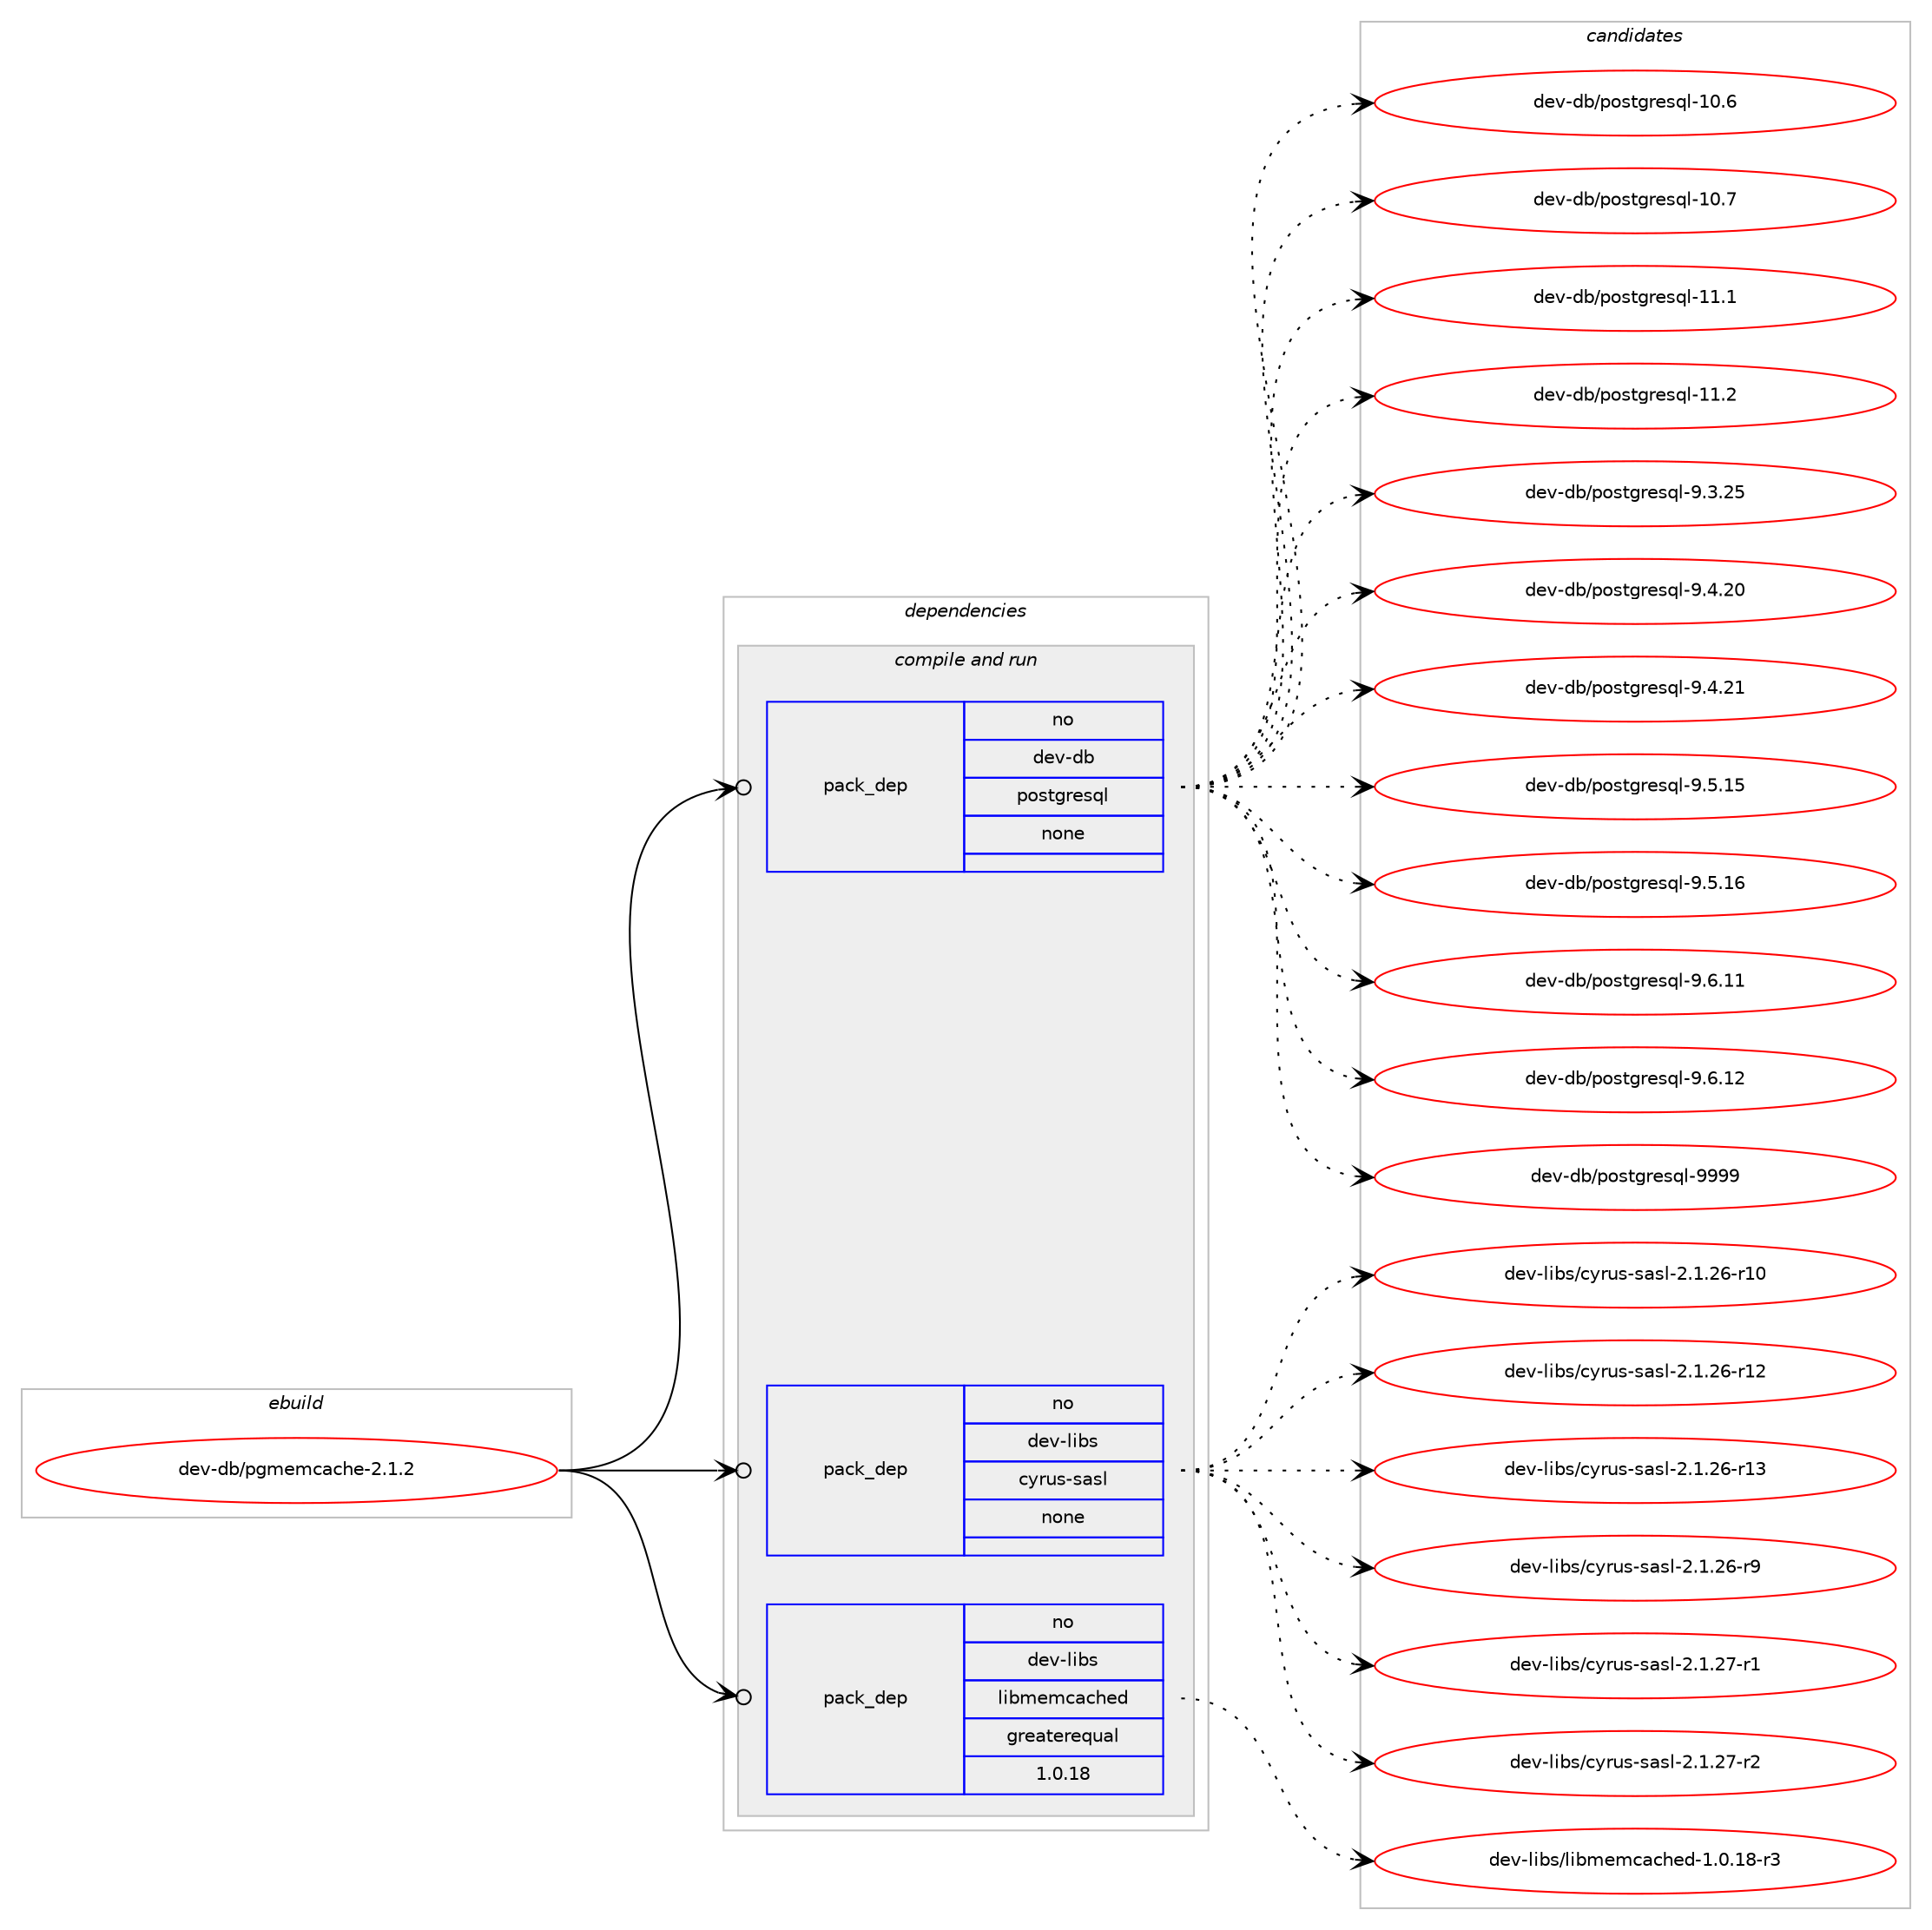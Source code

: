 digraph prolog {

# *************
# Graph options
# *************

newrank=true;
concentrate=true;
compound=true;
graph [rankdir=LR,fontname=Helvetica,fontsize=10,ranksep=1.5];#, ranksep=2.5, nodesep=0.2];
edge  [arrowhead=vee];
node  [fontname=Helvetica,fontsize=10];

# **********
# The ebuild
# **********

subgraph cluster_leftcol {
color=gray;
rank=same;
label=<<i>ebuild</i>>;
id [label="dev-db/pgmemcache-2.1.2", color=red, width=4, href="../dev-db/pgmemcache-2.1.2.svg"];
}

# ****************
# The dependencies
# ****************

subgraph cluster_midcol {
color=gray;
label=<<i>dependencies</i>>;
subgraph cluster_compile {
fillcolor="#eeeeee";
style=filled;
label=<<i>compile</i>>;
}
subgraph cluster_compileandrun {
fillcolor="#eeeeee";
style=filled;
label=<<i>compile and run</i>>;
subgraph pack942959 {
dependency1321445 [label=<<TABLE BORDER="0" CELLBORDER="1" CELLSPACING="0" CELLPADDING="4" WIDTH="220"><TR><TD ROWSPAN="6" CELLPADDING="30">pack_dep</TD></TR><TR><TD WIDTH="110">no</TD></TR><TR><TD>dev-db</TD></TR><TR><TD>postgresql</TD></TR><TR><TD>none</TD></TR><TR><TD></TD></TR></TABLE>>, shape=none, color=blue];
}
id:e -> dependency1321445:w [weight=20,style="solid",arrowhead="odotvee"];
subgraph pack942960 {
dependency1321446 [label=<<TABLE BORDER="0" CELLBORDER="1" CELLSPACING="0" CELLPADDING="4" WIDTH="220"><TR><TD ROWSPAN="6" CELLPADDING="30">pack_dep</TD></TR><TR><TD WIDTH="110">no</TD></TR><TR><TD>dev-libs</TD></TR><TR><TD>cyrus-sasl</TD></TR><TR><TD>none</TD></TR><TR><TD></TD></TR></TABLE>>, shape=none, color=blue];
}
id:e -> dependency1321446:w [weight=20,style="solid",arrowhead="odotvee"];
subgraph pack942961 {
dependency1321447 [label=<<TABLE BORDER="0" CELLBORDER="1" CELLSPACING="0" CELLPADDING="4" WIDTH="220"><TR><TD ROWSPAN="6" CELLPADDING="30">pack_dep</TD></TR><TR><TD WIDTH="110">no</TD></TR><TR><TD>dev-libs</TD></TR><TR><TD>libmemcached</TD></TR><TR><TD>greaterequal</TD></TR><TR><TD>1.0.18</TD></TR></TABLE>>, shape=none, color=blue];
}
id:e -> dependency1321447:w [weight=20,style="solid",arrowhead="odotvee"];
}
subgraph cluster_run {
fillcolor="#eeeeee";
style=filled;
label=<<i>run</i>>;
}
}

# **************
# The candidates
# **************

subgraph cluster_choices {
rank=same;
color=gray;
label=<<i>candidates</i>>;

subgraph choice942959 {
color=black;
nodesep=1;
choice1001011184510098471121111151161031141011151131084549484654 [label="dev-db/postgresql-10.6", color=red, width=4,href="../dev-db/postgresql-10.6.svg"];
choice1001011184510098471121111151161031141011151131084549484655 [label="dev-db/postgresql-10.7", color=red, width=4,href="../dev-db/postgresql-10.7.svg"];
choice1001011184510098471121111151161031141011151131084549494649 [label="dev-db/postgresql-11.1", color=red, width=4,href="../dev-db/postgresql-11.1.svg"];
choice1001011184510098471121111151161031141011151131084549494650 [label="dev-db/postgresql-11.2", color=red, width=4,href="../dev-db/postgresql-11.2.svg"];
choice10010111845100984711211111511610311410111511310845574651465053 [label="dev-db/postgresql-9.3.25", color=red, width=4,href="../dev-db/postgresql-9.3.25.svg"];
choice10010111845100984711211111511610311410111511310845574652465048 [label="dev-db/postgresql-9.4.20", color=red, width=4,href="../dev-db/postgresql-9.4.20.svg"];
choice10010111845100984711211111511610311410111511310845574652465049 [label="dev-db/postgresql-9.4.21", color=red, width=4,href="../dev-db/postgresql-9.4.21.svg"];
choice10010111845100984711211111511610311410111511310845574653464953 [label="dev-db/postgresql-9.5.15", color=red, width=4,href="../dev-db/postgresql-9.5.15.svg"];
choice10010111845100984711211111511610311410111511310845574653464954 [label="dev-db/postgresql-9.5.16", color=red, width=4,href="../dev-db/postgresql-9.5.16.svg"];
choice10010111845100984711211111511610311410111511310845574654464949 [label="dev-db/postgresql-9.6.11", color=red, width=4,href="../dev-db/postgresql-9.6.11.svg"];
choice10010111845100984711211111511610311410111511310845574654464950 [label="dev-db/postgresql-9.6.12", color=red, width=4,href="../dev-db/postgresql-9.6.12.svg"];
choice1001011184510098471121111151161031141011151131084557575757 [label="dev-db/postgresql-9999", color=red, width=4,href="../dev-db/postgresql-9999.svg"];
dependency1321445:e -> choice1001011184510098471121111151161031141011151131084549484654:w [style=dotted,weight="100"];
dependency1321445:e -> choice1001011184510098471121111151161031141011151131084549484655:w [style=dotted,weight="100"];
dependency1321445:e -> choice1001011184510098471121111151161031141011151131084549494649:w [style=dotted,weight="100"];
dependency1321445:e -> choice1001011184510098471121111151161031141011151131084549494650:w [style=dotted,weight="100"];
dependency1321445:e -> choice10010111845100984711211111511610311410111511310845574651465053:w [style=dotted,weight="100"];
dependency1321445:e -> choice10010111845100984711211111511610311410111511310845574652465048:w [style=dotted,weight="100"];
dependency1321445:e -> choice10010111845100984711211111511610311410111511310845574652465049:w [style=dotted,weight="100"];
dependency1321445:e -> choice10010111845100984711211111511610311410111511310845574653464953:w [style=dotted,weight="100"];
dependency1321445:e -> choice10010111845100984711211111511610311410111511310845574653464954:w [style=dotted,weight="100"];
dependency1321445:e -> choice10010111845100984711211111511610311410111511310845574654464949:w [style=dotted,weight="100"];
dependency1321445:e -> choice10010111845100984711211111511610311410111511310845574654464950:w [style=dotted,weight="100"];
dependency1321445:e -> choice1001011184510098471121111151161031141011151131084557575757:w [style=dotted,weight="100"];
}
subgraph choice942960 {
color=black;
nodesep=1;
choice10010111845108105981154799121114117115451159711510845504649465054451144948 [label="dev-libs/cyrus-sasl-2.1.26-r10", color=red, width=4,href="../dev-libs/cyrus-sasl-2.1.26-r10.svg"];
choice10010111845108105981154799121114117115451159711510845504649465054451144950 [label="dev-libs/cyrus-sasl-2.1.26-r12", color=red, width=4,href="../dev-libs/cyrus-sasl-2.1.26-r12.svg"];
choice10010111845108105981154799121114117115451159711510845504649465054451144951 [label="dev-libs/cyrus-sasl-2.1.26-r13", color=red, width=4,href="../dev-libs/cyrus-sasl-2.1.26-r13.svg"];
choice100101118451081059811547991211141171154511597115108455046494650544511457 [label="dev-libs/cyrus-sasl-2.1.26-r9", color=red, width=4,href="../dev-libs/cyrus-sasl-2.1.26-r9.svg"];
choice100101118451081059811547991211141171154511597115108455046494650554511449 [label="dev-libs/cyrus-sasl-2.1.27-r1", color=red, width=4,href="../dev-libs/cyrus-sasl-2.1.27-r1.svg"];
choice100101118451081059811547991211141171154511597115108455046494650554511450 [label="dev-libs/cyrus-sasl-2.1.27-r2", color=red, width=4,href="../dev-libs/cyrus-sasl-2.1.27-r2.svg"];
dependency1321446:e -> choice10010111845108105981154799121114117115451159711510845504649465054451144948:w [style=dotted,weight="100"];
dependency1321446:e -> choice10010111845108105981154799121114117115451159711510845504649465054451144950:w [style=dotted,weight="100"];
dependency1321446:e -> choice10010111845108105981154799121114117115451159711510845504649465054451144951:w [style=dotted,weight="100"];
dependency1321446:e -> choice100101118451081059811547991211141171154511597115108455046494650544511457:w [style=dotted,weight="100"];
dependency1321446:e -> choice100101118451081059811547991211141171154511597115108455046494650554511449:w [style=dotted,weight="100"];
dependency1321446:e -> choice100101118451081059811547991211141171154511597115108455046494650554511450:w [style=dotted,weight="100"];
}
subgraph choice942961 {
color=black;
nodesep=1;
choice10010111845108105981154710810598109101109999799104101100454946484649564511451 [label="dev-libs/libmemcached-1.0.18-r3", color=red, width=4,href="../dev-libs/libmemcached-1.0.18-r3.svg"];
dependency1321447:e -> choice10010111845108105981154710810598109101109999799104101100454946484649564511451:w [style=dotted,weight="100"];
}
}

}
